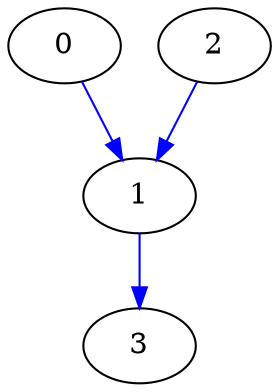 digraph {
  0 [label="0", color=black];
  2 [label="2", color=black];
  1 [label="1", color=black];
  0 -> 1 [label="", color=blue];
  2 -> 1 [label="", color=blue];
  3 [label="3", color=black];
  1 -> 3 [label="", color=blue];
}
